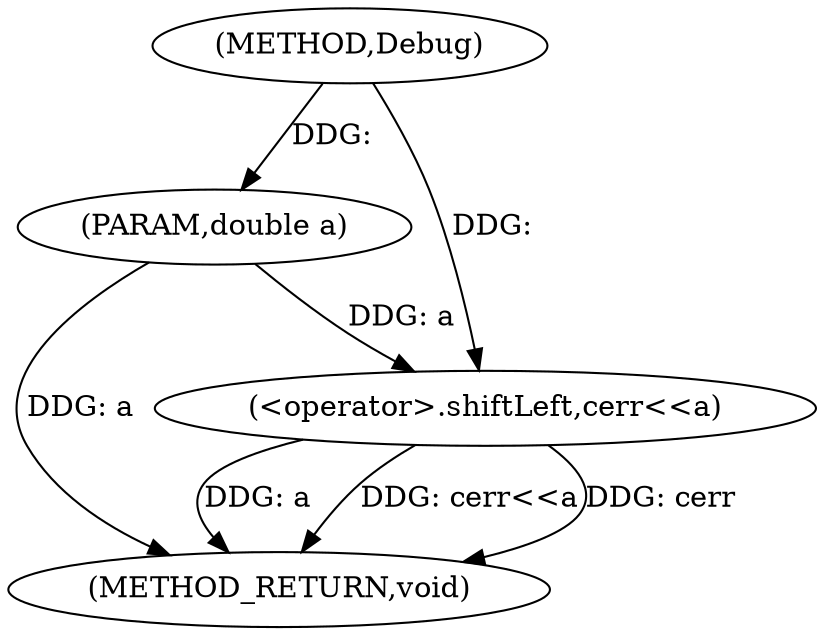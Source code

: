 digraph "Debug" {  
"1000172" [label = "(METHOD,Debug)" ]
"1000178" [label = "(METHOD_RETURN,void)" ]
"1000173" [label = "(PARAM,double a)" ]
"1000175" [label = "(<operator>.shiftLeft,cerr<<a)" ]
  "1000173" -> "1000178"  [ label = "DDG: a"] 
  "1000175" -> "1000178"  [ label = "DDG: a"] 
  "1000175" -> "1000178"  [ label = "DDG: cerr<<a"] 
  "1000175" -> "1000178"  [ label = "DDG: cerr"] 
  "1000172" -> "1000173"  [ label = "DDG: "] 
  "1000172" -> "1000175"  [ label = "DDG: "] 
  "1000173" -> "1000175"  [ label = "DDG: a"] 
}
